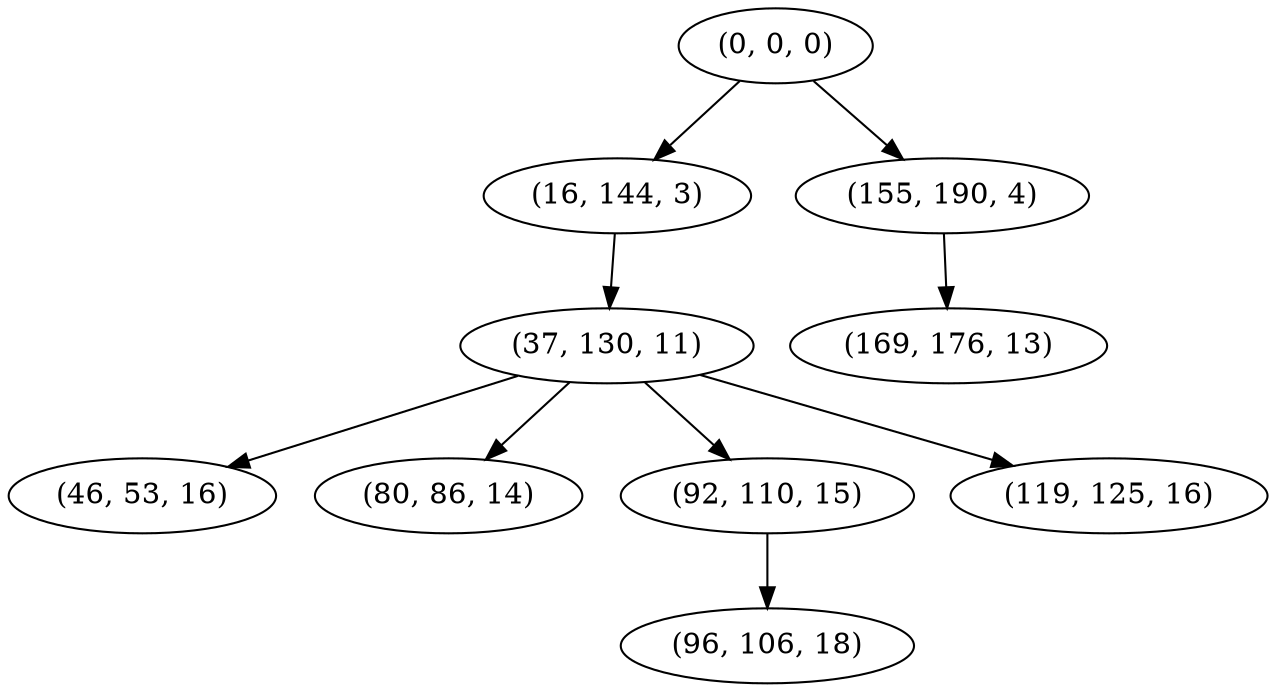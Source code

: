 digraph tree {
    "(0, 0, 0)";
    "(16, 144, 3)";
    "(37, 130, 11)";
    "(46, 53, 16)";
    "(80, 86, 14)";
    "(92, 110, 15)";
    "(96, 106, 18)";
    "(119, 125, 16)";
    "(155, 190, 4)";
    "(169, 176, 13)";
    "(0, 0, 0)" -> "(16, 144, 3)";
    "(0, 0, 0)" -> "(155, 190, 4)";
    "(16, 144, 3)" -> "(37, 130, 11)";
    "(37, 130, 11)" -> "(46, 53, 16)";
    "(37, 130, 11)" -> "(80, 86, 14)";
    "(37, 130, 11)" -> "(92, 110, 15)";
    "(37, 130, 11)" -> "(119, 125, 16)";
    "(92, 110, 15)" -> "(96, 106, 18)";
    "(155, 190, 4)" -> "(169, 176, 13)";
}
